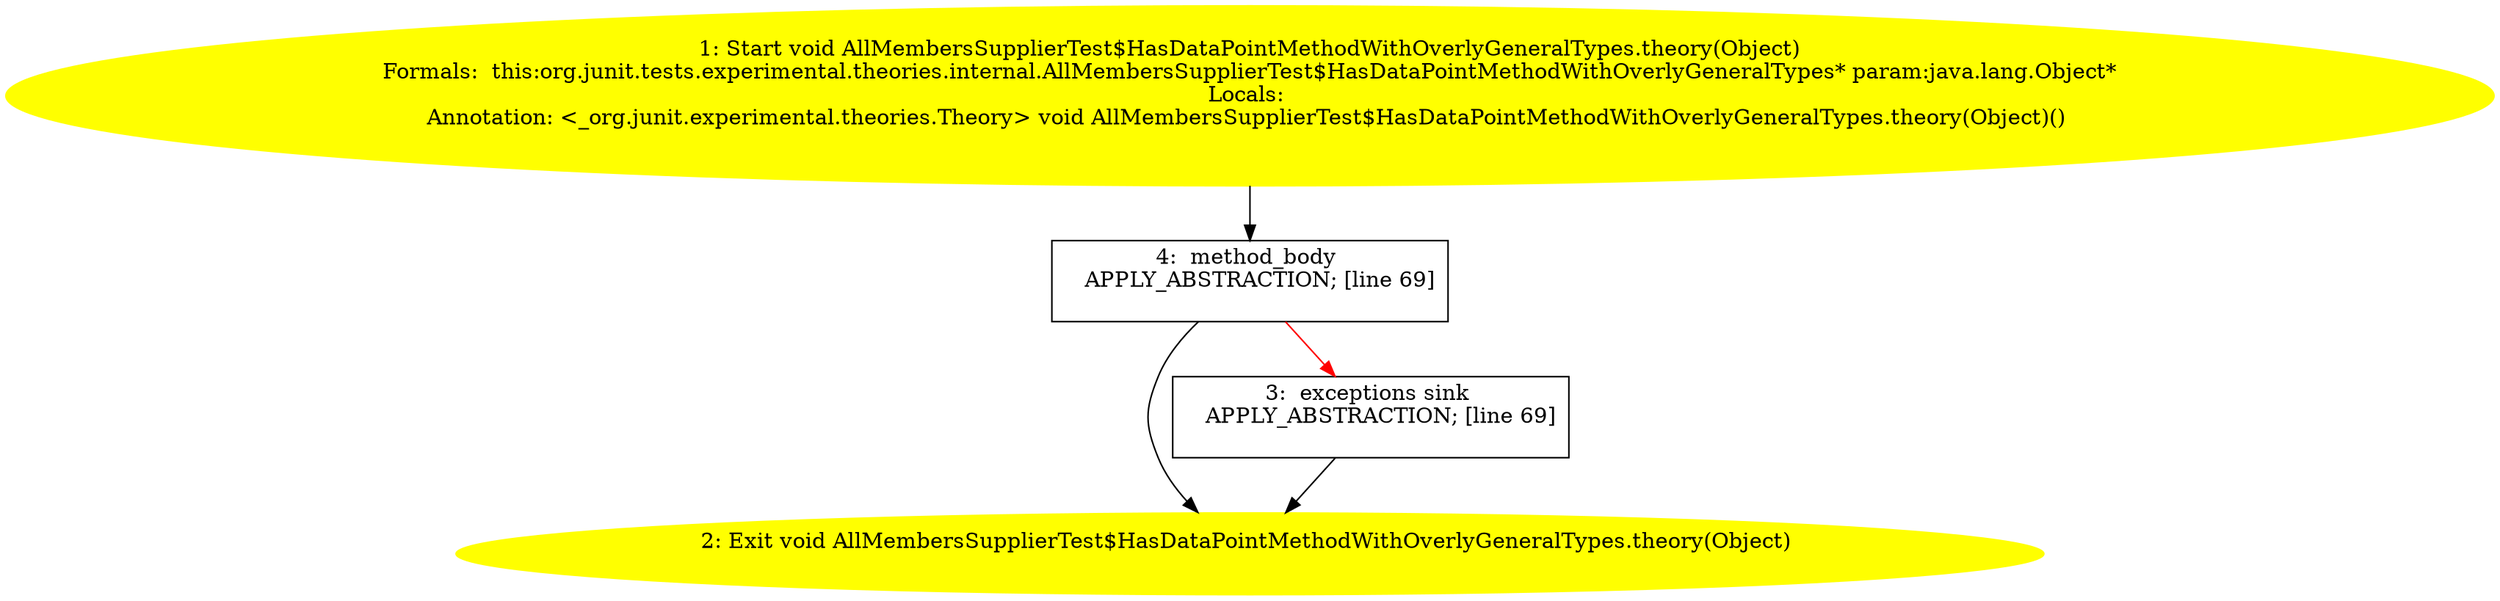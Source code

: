 /* @generated */
digraph cfg {
"org.junit.tests.experimental.theories.internal.AllMembersSupplierTest$HasDataPointMethodWithOverlyGe.b452c6755e9e58fcabdddc410c558005_1" [label="1: Start void AllMembersSupplierTest$HasDataPointMethodWithOverlyGeneralTypes.theory(Object)\nFormals:  this:org.junit.tests.experimental.theories.internal.AllMembersSupplierTest$HasDataPointMethodWithOverlyGeneralTypes* param:java.lang.Object*\nLocals: \nAnnotation: <_org.junit.experimental.theories.Theory> void AllMembersSupplierTest$HasDataPointMethodWithOverlyGeneralTypes.theory(Object)() \n  " color=yellow style=filled]
	

	 "org.junit.tests.experimental.theories.internal.AllMembersSupplierTest$HasDataPointMethodWithOverlyGe.b452c6755e9e58fcabdddc410c558005_1" -> "org.junit.tests.experimental.theories.internal.AllMembersSupplierTest$HasDataPointMethodWithOverlyGe.b452c6755e9e58fcabdddc410c558005_4" ;
"org.junit.tests.experimental.theories.internal.AllMembersSupplierTest$HasDataPointMethodWithOverlyGe.b452c6755e9e58fcabdddc410c558005_2" [label="2: Exit void AllMembersSupplierTest$HasDataPointMethodWithOverlyGeneralTypes.theory(Object) \n  " color=yellow style=filled]
	

"org.junit.tests.experimental.theories.internal.AllMembersSupplierTest$HasDataPointMethodWithOverlyGe.b452c6755e9e58fcabdddc410c558005_3" [label="3:  exceptions sink \n   APPLY_ABSTRACTION; [line 69]\n " shape="box"]
	

	 "org.junit.tests.experimental.theories.internal.AllMembersSupplierTest$HasDataPointMethodWithOverlyGe.b452c6755e9e58fcabdddc410c558005_3" -> "org.junit.tests.experimental.theories.internal.AllMembersSupplierTest$HasDataPointMethodWithOverlyGe.b452c6755e9e58fcabdddc410c558005_2" ;
"org.junit.tests.experimental.theories.internal.AllMembersSupplierTest$HasDataPointMethodWithOverlyGe.b452c6755e9e58fcabdddc410c558005_4" [label="4:  method_body \n   APPLY_ABSTRACTION; [line 69]\n " shape="box"]
	

	 "org.junit.tests.experimental.theories.internal.AllMembersSupplierTest$HasDataPointMethodWithOverlyGe.b452c6755e9e58fcabdddc410c558005_4" -> "org.junit.tests.experimental.theories.internal.AllMembersSupplierTest$HasDataPointMethodWithOverlyGe.b452c6755e9e58fcabdddc410c558005_2" ;
	 "org.junit.tests.experimental.theories.internal.AllMembersSupplierTest$HasDataPointMethodWithOverlyGe.b452c6755e9e58fcabdddc410c558005_4" -> "org.junit.tests.experimental.theories.internal.AllMembersSupplierTest$HasDataPointMethodWithOverlyGe.b452c6755e9e58fcabdddc410c558005_3" [color="red" ];
}
